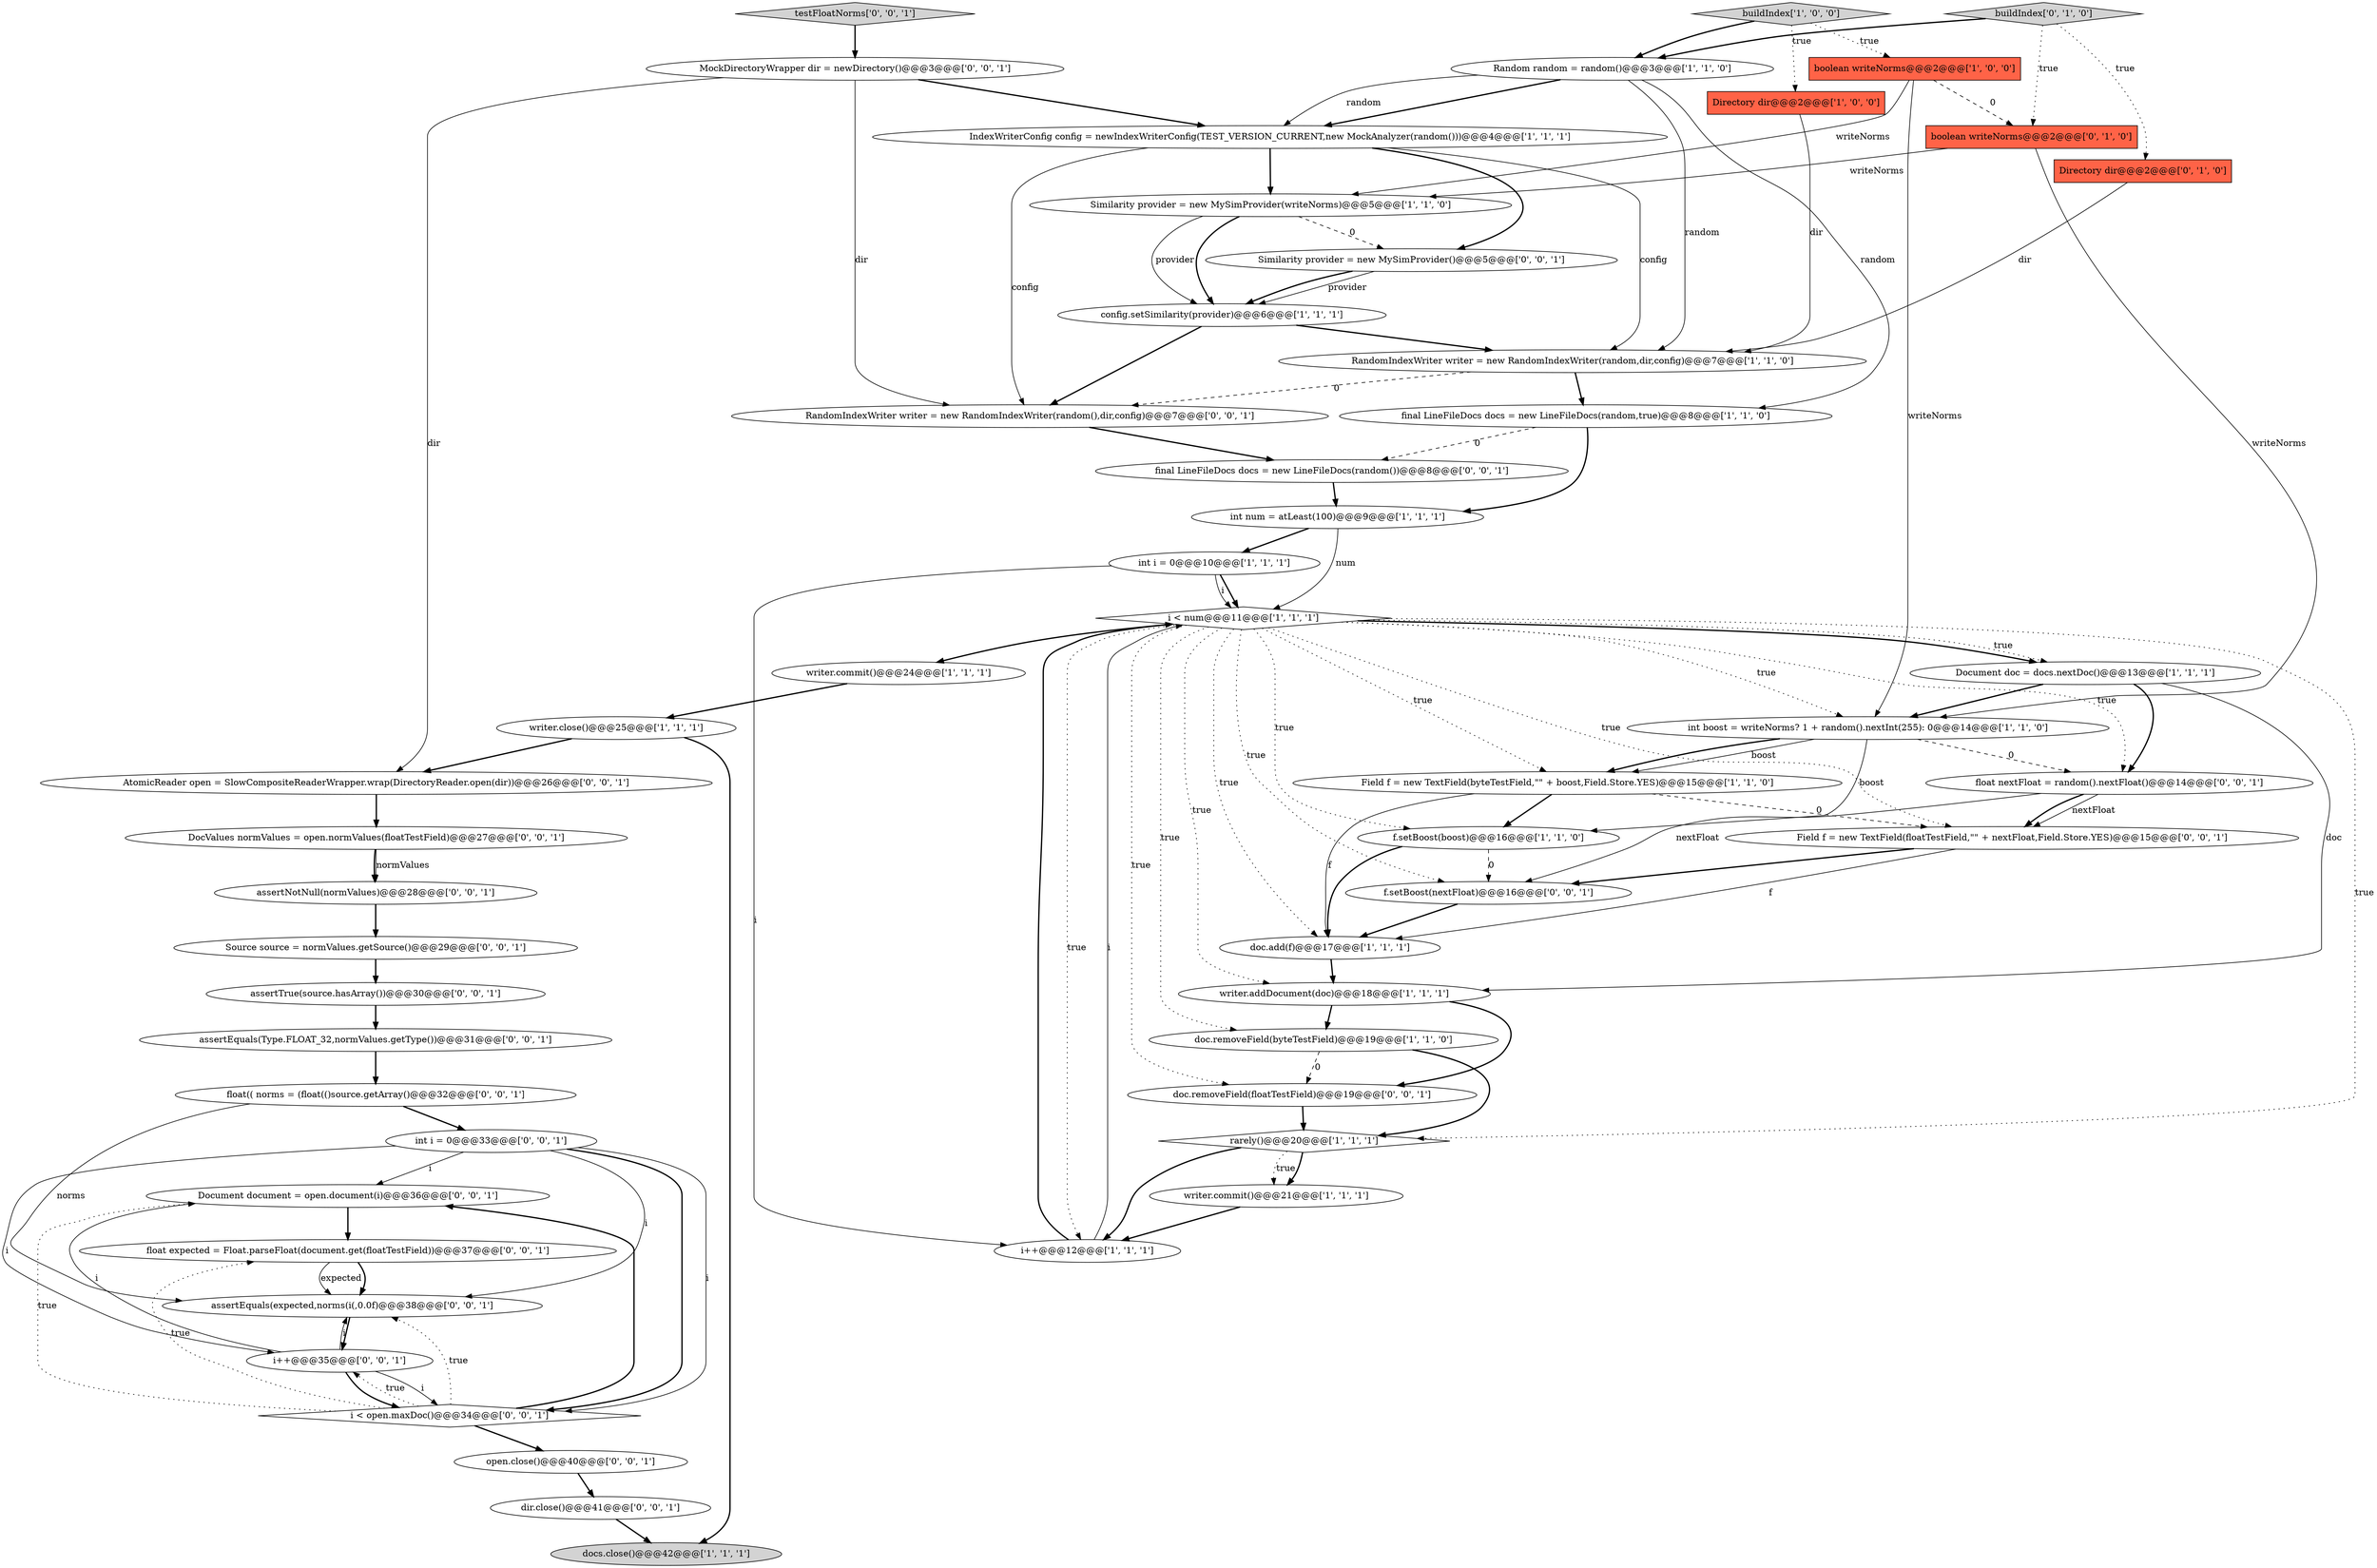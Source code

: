 digraph {
15 [style = filled, label = "Random random = random()@@@3@@@['1', '1', '0']", fillcolor = white, shape = ellipse image = "AAA0AAABBB1BBB"];
23 [style = filled, label = "final LineFileDocs docs = new LineFileDocs(random,true)@@@8@@@['1', '1', '0']", fillcolor = white, shape = ellipse image = "AAA0AAABBB1BBB"];
43 [style = filled, label = "int i = 0@@@33@@@['0', '0', '1']", fillcolor = white, shape = ellipse image = "AAA0AAABBB3BBB"];
7 [style = filled, label = "writer.commit()@@@21@@@['1', '1', '1']", fillcolor = white, shape = ellipse image = "AAA0AAABBB1BBB"];
51 [style = filled, label = "Document document = open.document(i)@@@36@@@['0', '0', '1']", fillcolor = white, shape = ellipse image = "AAA0AAABBB3BBB"];
25 [style = filled, label = "buildIndex['0', '1', '0']", fillcolor = lightgray, shape = diamond image = "AAA0AAABBB2BBB"];
42 [style = filled, label = "assertEquals(expected,norms(i(,0.0f)@@@38@@@['0', '0', '1']", fillcolor = white, shape = ellipse image = "AAA0AAABBB3BBB"];
18 [style = filled, label = "Directory dir@@@2@@@['1', '0', '0']", fillcolor = tomato, shape = box image = "AAA0AAABBB1BBB"];
5 [style = filled, label = "f.setBoost(boost)@@@16@@@['1', '1', '0']", fillcolor = white, shape = ellipse image = "AAA0AAABBB1BBB"];
13 [style = filled, label = "Document doc = docs.nextDoc()@@@13@@@['1', '1', '1']", fillcolor = white, shape = ellipse image = "AAA0AAABBB1BBB"];
2 [style = filled, label = "i < num@@@11@@@['1', '1', '1']", fillcolor = white, shape = diamond image = "AAA0AAABBB1BBB"];
41 [style = filled, label = "Similarity provider = new MySimProvider()@@@5@@@['0', '0', '1']", fillcolor = white, shape = ellipse image = "AAA0AAABBB3BBB"];
21 [style = filled, label = "boolean writeNorms@@@2@@@['1', '0', '0']", fillcolor = tomato, shape = box image = "AAA1AAABBB1BBB"];
37 [style = filled, label = "MockDirectoryWrapper dir = newDirectory()@@@3@@@['0', '0', '1']", fillcolor = white, shape = ellipse image = "AAA0AAABBB3BBB"];
22 [style = filled, label = "writer.addDocument(doc)@@@18@@@['1', '1', '1']", fillcolor = white, shape = ellipse image = "AAA0AAABBB1BBB"];
19 [style = filled, label = "Similarity provider = new MySimProvider(writeNorms)@@@5@@@['1', '1', '0']", fillcolor = white, shape = ellipse image = "AAA0AAABBB1BBB"];
14 [style = filled, label = "buildIndex['1', '0', '0']", fillcolor = lightgray, shape = diamond image = "AAA0AAABBB1BBB"];
12 [style = filled, label = "int boost = writeNorms? 1 + random().nextInt(255): 0@@@14@@@['1', '1', '0']", fillcolor = white, shape = ellipse image = "AAA0AAABBB1BBB"];
40 [style = filled, label = "final LineFileDocs docs = new LineFileDocs(random())@@@8@@@['0', '0', '1']", fillcolor = white, shape = ellipse image = "AAA0AAABBB3BBB"];
44 [style = filled, label = "i < open.maxDoc()@@@34@@@['0', '0', '1']", fillcolor = white, shape = diamond image = "AAA0AAABBB3BBB"];
36 [style = filled, label = "f.setBoost(nextFloat)@@@16@@@['0', '0', '1']", fillcolor = white, shape = ellipse image = "AAA0AAABBB3BBB"];
29 [style = filled, label = "assertTrue(source.hasArray())@@@30@@@['0', '0', '1']", fillcolor = white, shape = ellipse image = "AAA0AAABBB3BBB"];
39 [style = filled, label = "float expected = Float.parseFloat(document.get(floatTestField))@@@37@@@['0', '0', '1']", fillcolor = white, shape = ellipse image = "AAA0AAABBB3BBB"];
31 [style = filled, label = "float(( norms = (float(()source.getArray()@@@32@@@['0', '0', '1']", fillcolor = white, shape = ellipse image = "AAA0AAABBB3BBB"];
10 [style = filled, label = "IndexWriterConfig config = newIndexWriterConfig(TEST_VERSION_CURRENT,new MockAnalyzer(random()))@@@4@@@['1', '1', '1']", fillcolor = white, shape = ellipse image = "AAA0AAABBB1BBB"];
8 [style = filled, label = "RandomIndexWriter writer = new RandomIndexWriter(random,dir,config)@@@7@@@['1', '1', '0']", fillcolor = white, shape = ellipse image = "AAA0AAABBB1BBB"];
28 [style = filled, label = "doc.removeField(floatTestField)@@@19@@@['0', '0', '1']", fillcolor = white, shape = ellipse image = "AAA0AAABBB3BBB"];
4 [style = filled, label = "rarely()@@@20@@@['1', '1', '1']", fillcolor = white, shape = diamond image = "AAA0AAABBB1BBB"];
16 [style = filled, label = "writer.close()@@@25@@@['1', '1', '1']", fillcolor = white, shape = ellipse image = "AAA0AAABBB1BBB"];
38 [style = filled, label = "i++@@@35@@@['0', '0', '1']", fillcolor = white, shape = ellipse image = "AAA0AAABBB3BBB"];
0 [style = filled, label = "doc.add(f)@@@17@@@['1', '1', '1']", fillcolor = white, shape = ellipse image = "AAA0AAABBB1BBB"];
33 [style = filled, label = "Source source = normValues.getSource()@@@29@@@['0', '0', '1']", fillcolor = white, shape = ellipse image = "AAA0AAABBB3BBB"];
26 [style = filled, label = "Directory dir@@@2@@@['0', '1', '0']", fillcolor = tomato, shape = box image = "AAA0AAABBB2BBB"];
50 [style = filled, label = "assertEquals(Type.FLOAT_32,normValues.getType())@@@31@@@['0', '0', '1']", fillcolor = white, shape = ellipse image = "AAA0AAABBB3BBB"];
35 [style = filled, label = "assertNotNull(normValues)@@@28@@@['0', '0', '1']", fillcolor = white, shape = ellipse image = "AAA0AAABBB3BBB"];
47 [style = filled, label = "DocValues normValues = open.normValues(floatTestField)@@@27@@@['0', '0', '1']", fillcolor = white, shape = ellipse image = "AAA0AAABBB3BBB"];
17 [style = filled, label = "writer.commit()@@@24@@@['1', '1', '1']", fillcolor = white, shape = ellipse image = "AAA0AAABBB1BBB"];
30 [style = filled, label = "open.close()@@@40@@@['0', '0', '1']", fillcolor = white, shape = ellipse image = "AAA0AAABBB3BBB"];
46 [style = filled, label = "Field f = new TextField(floatTestField,\"\" + nextFloat,Field.Store.YES)@@@15@@@['0', '0', '1']", fillcolor = white, shape = ellipse image = "AAA0AAABBB3BBB"];
48 [style = filled, label = "float nextFloat = random().nextFloat()@@@14@@@['0', '0', '1']", fillcolor = white, shape = ellipse image = "AAA0AAABBB3BBB"];
24 [style = filled, label = "docs.close()@@@42@@@['1', '1', '1']", fillcolor = lightgray, shape = ellipse image = "AAA0AAABBB1BBB"];
49 [style = filled, label = "AtomicReader open = SlowCompositeReaderWrapper.wrap(DirectoryReader.open(dir))@@@26@@@['0', '0', '1']", fillcolor = white, shape = ellipse image = "AAA0AAABBB3BBB"];
34 [style = filled, label = "testFloatNorms['0', '0', '1']", fillcolor = lightgray, shape = diamond image = "AAA0AAABBB3BBB"];
27 [style = filled, label = "boolean writeNorms@@@2@@@['0', '1', '0']", fillcolor = tomato, shape = box image = "AAA1AAABBB2BBB"];
45 [style = filled, label = "RandomIndexWriter writer = new RandomIndexWriter(random(),dir,config)@@@7@@@['0', '0', '1']", fillcolor = white, shape = ellipse image = "AAA0AAABBB3BBB"];
3 [style = filled, label = "int num = atLeast(100)@@@9@@@['1', '1', '1']", fillcolor = white, shape = ellipse image = "AAA0AAABBB1BBB"];
11 [style = filled, label = "i++@@@12@@@['1', '1', '1']", fillcolor = white, shape = ellipse image = "AAA0AAABBB1BBB"];
20 [style = filled, label = "Field f = new TextField(byteTestField,\"\" + boost,Field.Store.YES)@@@15@@@['1', '1', '0']", fillcolor = white, shape = ellipse image = "AAA0AAABBB1BBB"];
1 [style = filled, label = "int i = 0@@@10@@@['1', '1', '1']", fillcolor = white, shape = ellipse image = "AAA0AAABBB1BBB"];
6 [style = filled, label = "doc.removeField(byteTestField)@@@19@@@['1', '1', '0']", fillcolor = white, shape = ellipse image = "AAA0AAABBB1BBB"];
32 [style = filled, label = "dir.close()@@@41@@@['0', '0', '1']", fillcolor = white, shape = ellipse image = "AAA0AAABBB3BBB"];
9 [style = filled, label = "config.setSimilarity(provider)@@@6@@@['1', '1', '1']", fillcolor = white, shape = ellipse image = "AAA0AAABBB1BBB"];
15->10 [style = bold, label=""];
38->44 [style = bold, label=""];
2->22 [style = dotted, label="true"];
10->19 [style = bold, label=""];
4->7 [style = dotted, label="true"];
41->9 [style = bold, label=""];
10->41 [style = bold, label=""];
2->11 [style = dotted, label="true"];
44->51 [style = bold, label=""];
20->46 [style = dashed, label="0"];
36->0 [style = bold, label=""];
14->21 [style = dotted, label="true"];
5->0 [style = bold, label=""];
19->9 [style = bold, label=""];
16->49 [style = bold, label=""];
2->48 [style = dotted, label="true"];
1->2 [style = solid, label="i"];
51->39 [style = bold, label=""];
25->15 [style = bold, label=""];
48->46 [style = solid, label="nextFloat"];
38->51 [style = solid, label="i"];
43->44 [style = bold, label=""];
14->18 [style = dotted, label="true"];
17->16 [style = bold, label=""];
2->20 [style = dotted, label="true"];
7->11 [style = bold, label=""];
2->0 [style = dotted, label="true"];
31->42 [style = solid, label="norms"];
8->23 [style = bold, label=""];
13->22 [style = solid, label="doc"];
47->35 [style = solid, label="normValues"];
46->36 [style = bold, label=""];
23->3 [style = bold, label=""];
19->9 [style = solid, label="provider"];
9->8 [style = bold, label=""];
2->28 [style = dotted, label="true"];
33->29 [style = bold, label=""];
6->4 [style = bold, label=""];
21->12 [style = solid, label="writeNorms"];
13->12 [style = bold, label=""];
44->42 [style = dotted, label="true"];
40->3 [style = bold, label=""];
50->31 [style = bold, label=""];
44->38 [style = dotted, label="true"];
27->12 [style = solid, label="writeNorms"];
15->8 [style = solid, label="random"];
2->12 [style = dotted, label="true"];
38->42 [style = solid, label="i"];
14->15 [style = bold, label=""];
43->51 [style = solid, label="i"];
18->8 [style = solid, label="dir"];
39->42 [style = bold, label=""];
12->48 [style = dashed, label="0"];
20->0 [style = solid, label="f"];
42->38 [style = bold, label=""];
25->26 [style = dotted, label="true"];
22->6 [style = bold, label=""];
2->17 [style = bold, label=""];
44->30 [style = bold, label=""];
12->20 [style = solid, label="boost"];
43->44 [style = solid, label="i"];
12->5 [style = solid, label="boost"];
3->1 [style = bold, label=""];
21->27 [style = dashed, label="0"];
37->10 [style = bold, label=""];
23->40 [style = dashed, label="0"];
48->36 [style = solid, label="nextFloat"];
16->24 [style = bold, label=""];
15->10 [style = solid, label="random"];
27->19 [style = solid, label="writeNorms"];
44->39 [style = dotted, label="true"];
12->20 [style = bold, label=""];
13->48 [style = bold, label=""];
30->32 [style = bold, label=""];
22->28 [style = bold, label=""];
37->49 [style = solid, label="dir"];
21->19 [style = solid, label="writeNorms"];
41->9 [style = solid, label="provider"];
44->51 [style = dotted, label="true"];
4->7 [style = bold, label=""];
19->41 [style = dashed, label="0"];
48->46 [style = bold, label=""];
38->44 [style = solid, label="i"];
43->38 [style = solid, label="i"];
6->28 [style = dashed, label="0"];
29->50 [style = bold, label=""];
2->6 [style = dotted, label="true"];
2->4 [style = dotted, label="true"];
11->2 [style = solid, label="i"];
1->11 [style = solid, label="i"];
31->43 [style = bold, label=""];
1->2 [style = bold, label=""];
2->36 [style = dotted, label="true"];
2->5 [style = dotted, label="true"];
43->42 [style = solid, label="i"];
45->40 [style = bold, label=""];
10->8 [style = solid, label="config"];
46->0 [style = solid, label="f"];
35->33 [style = bold, label=""];
37->45 [style = solid, label="dir"];
10->45 [style = solid, label="config"];
47->35 [style = bold, label=""];
39->42 [style = solid, label="expected"];
5->36 [style = dashed, label="0"];
11->2 [style = bold, label=""];
20->5 [style = bold, label=""];
2->13 [style = bold, label=""];
49->47 [style = bold, label=""];
3->2 [style = solid, label="num"];
34->37 [style = bold, label=""];
9->45 [style = bold, label=""];
15->23 [style = solid, label="random"];
0->22 [style = bold, label=""];
8->45 [style = dashed, label="0"];
2->46 [style = dotted, label="true"];
26->8 [style = solid, label="dir"];
4->11 [style = bold, label=""];
25->27 [style = dotted, label="true"];
32->24 [style = bold, label=""];
2->13 [style = dotted, label="true"];
28->4 [style = bold, label=""];
}
